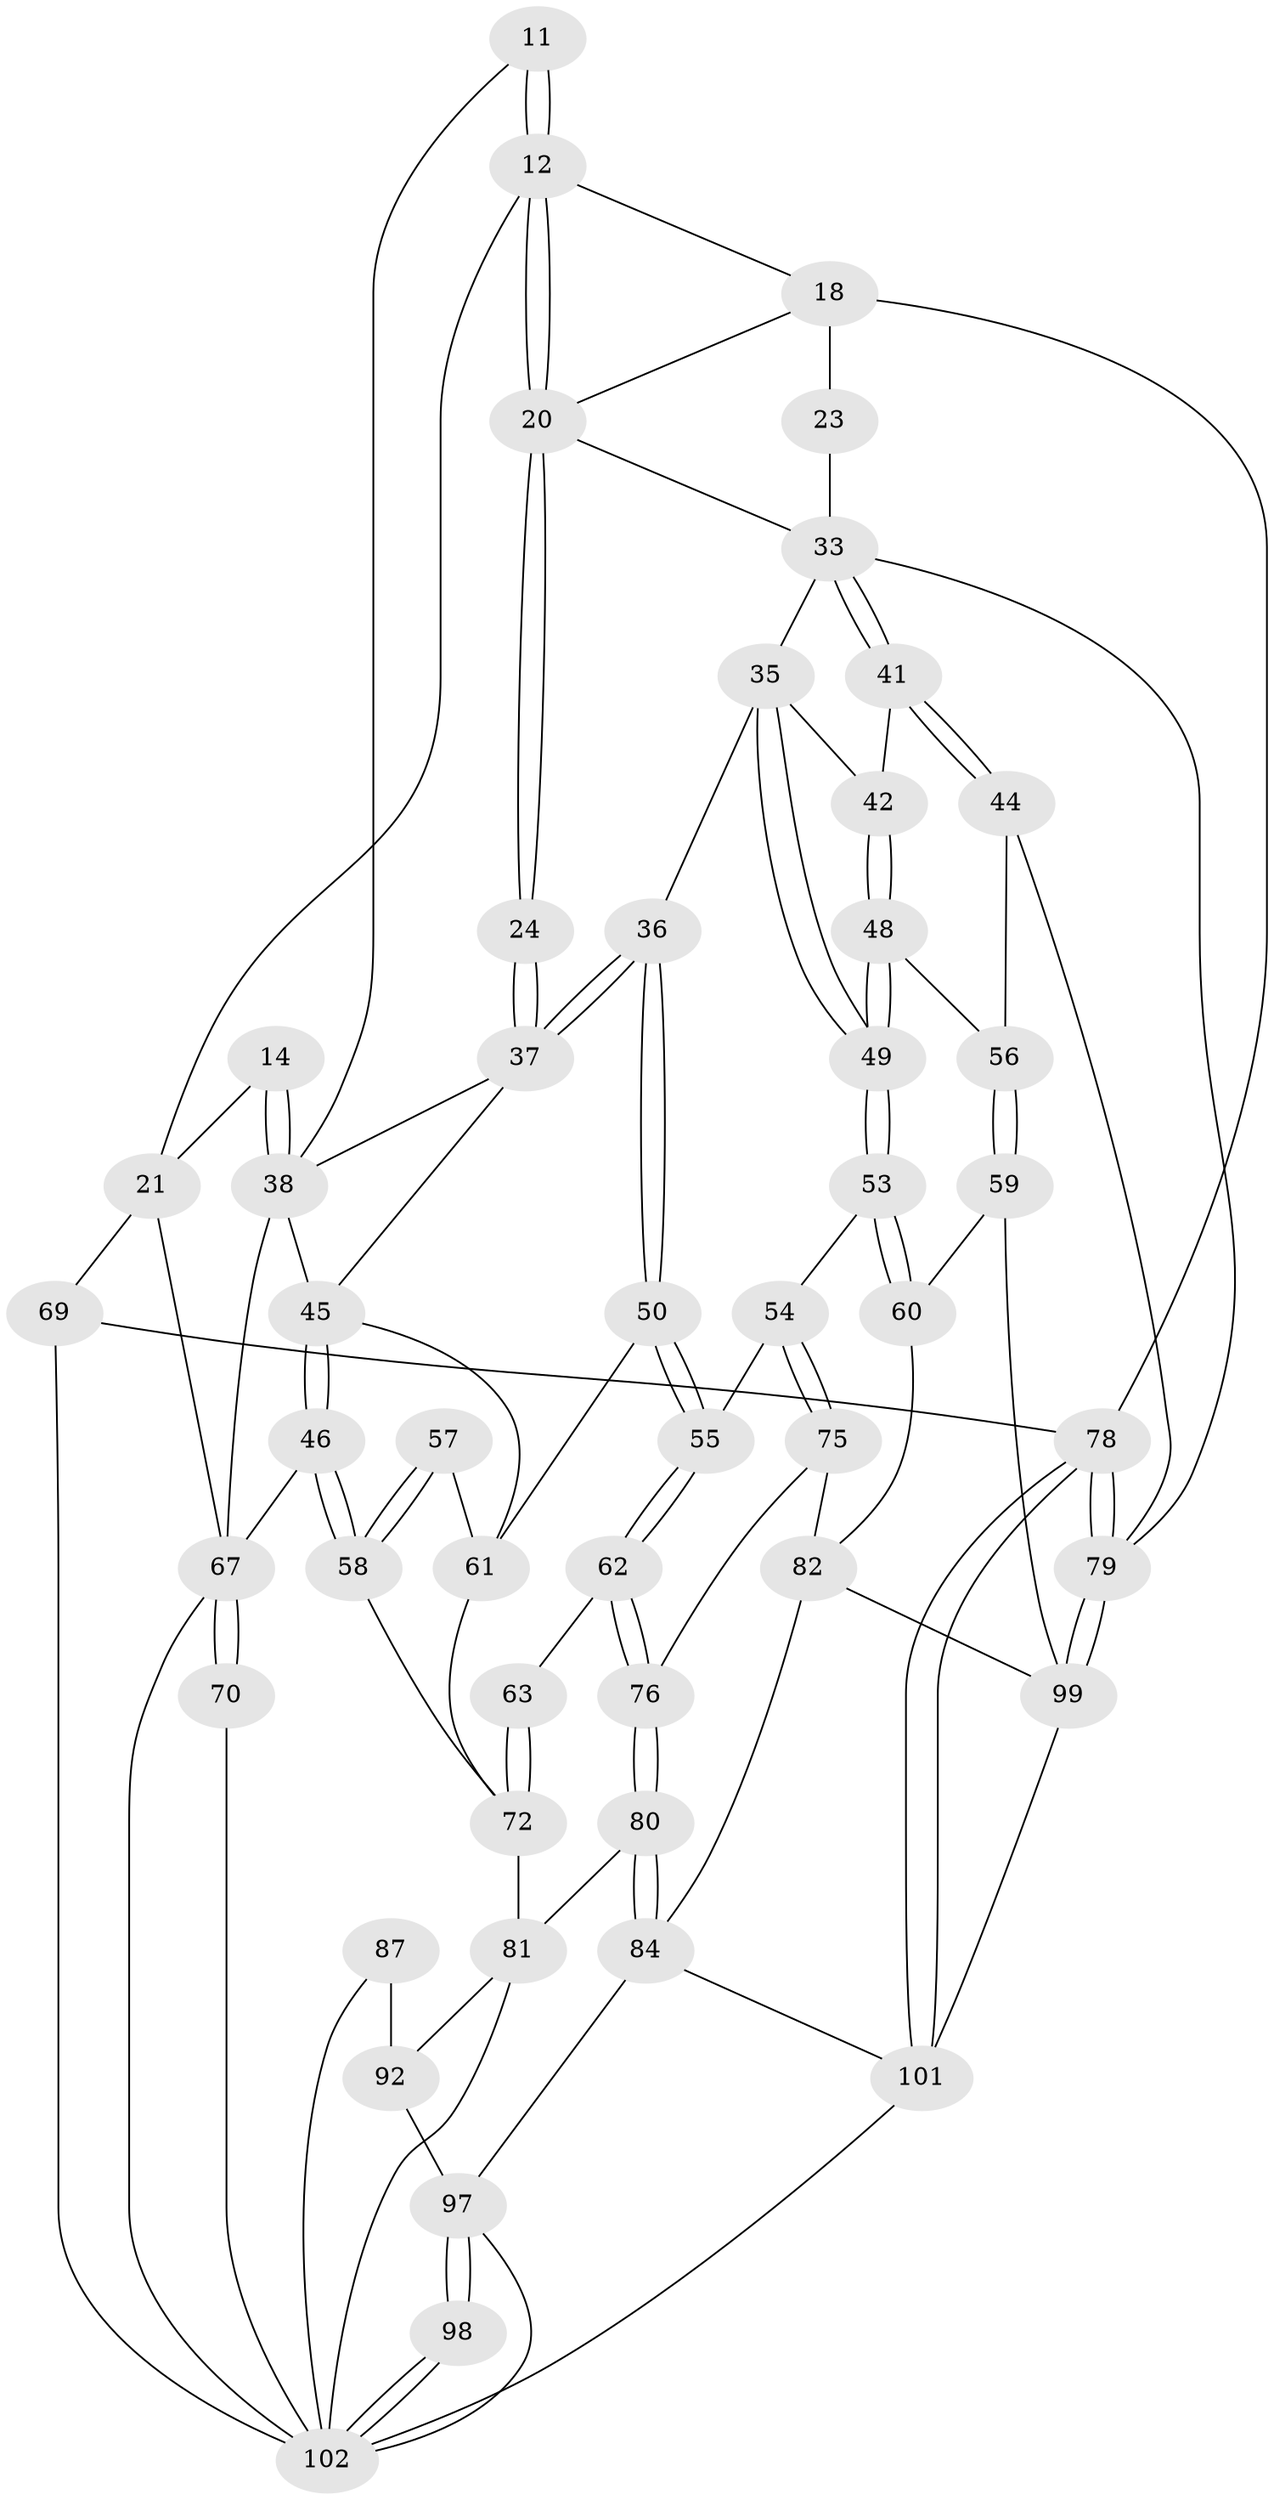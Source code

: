 // original degree distribution, {3: 0.0196078431372549, 6: 0.20588235294117646, 4: 0.22549019607843138, 5: 0.5490196078431373}
// Generated by graph-tools (version 1.1) at 2025/00/03/09/25 05:00:12]
// undirected, 51 vertices, 117 edges
graph export_dot {
graph [start="1"]
  node [color=gray90,style=filled];
  11 [pos="+0.449146226984566+0.043557725736360686"];
  12 [pos="+0.5758252905130286+0.11186355704576105",super="+10+6"];
  14 [pos="+0.1743127080054925+0.16018128340946486",super="+13"];
  18 [pos="+0.7210501794770616+0.11766564993201079",super="+9"];
  20 [pos="+0.5946445023838179+0.139262986866955",super="+19"];
  21 [pos="+0+0.19970366546452453",super="+15"];
  23 [pos="+0.8068414446306836+0.15241275580256117",super="+22"];
  24 [pos="+0.5402947955423528+0.26499203139671906"];
  33 [pos="+0.8702604743364191+0.25749423859986004",super="+26+32"];
  35 [pos="+0.6963346123493535+0.2951780615823036",super="+34"];
  36 [pos="+0.5367223232369803+0.3029878805560499"];
  37 [pos="+0.5330994794881443+0.299142083827632",super="+28+25"];
  38 [pos="+0.13462976182045647+0.2751781002644281",super="+30"];
  41 [pos="+0.8428795958115367+0.33437981488677276"];
  42 [pos="+0.8362051978137838+0.3416289832718878"];
  44 [pos="+1+0.4039968898257191"];
  45 [pos="+0.3475586371025603+0.36313174624597994",super="+29"];
  46 [pos="+0.22824893435796603+0.4690682041448507"];
  48 [pos="+0.8237782502712403+0.41776595892941465"];
  49 [pos="+0.6914963874819114+0.4763567495963013"];
  50 [pos="+0.5608150589984916+0.4401809920880899"];
  53 [pos="+0.6836317719362978+0.48655292103290576"];
  54 [pos="+0.663259256773907+0.48617273316310994"];
  55 [pos="+0.5890629442917633+0.4633961643847282"];
  56 [pos="+0.8358930088661716+0.42645893480929603"];
  57 [pos="+0.40296139953118837+0.49409977106460706"];
  58 [pos="+0.3093863926649922+0.517828670732815"];
  59 [pos="+0.9521969233695109+0.630793698570247"];
  60 [pos="+0.7465446597732631+0.5991126200621762"];
  61 [pos="+0.44387009612529477+0.5335097242389355",super="+51+52"];
  62 [pos="+0.4976161740330331+0.5983163348109951"];
  63 [pos="+0.4568439881661636+0.5668613434238209"];
  67 [pos="+0+0.5013855896982808",super="+40+47"];
  69 [pos="+0+1",super="+3"];
  70 [pos="+0.16022389807132967+0.5598288185848255"];
  72 [pos="+0.3673539631312343+0.6213504990757085",super="+71+64"];
  75 [pos="+0.5794283773675584+0.6203984403506793"];
  76 [pos="+0.5048319875267961+0.6231138193124501"];
  78 [pos="+1+1",super="+2"];
  79 [pos="+1+0.9066497945375602",super="+65+43+27"];
  80 [pos="+0.473288315130557+0.707164264114019"];
  81 [pos="+0.3777132841420914+0.7141296855278276",super="+73"];
  82 [pos="+0.657292877521957+0.7968000304291388",super="+77"];
  84 [pos="+0.584834082649052+0.8113720572186481",super="+83"];
  87 [pos="+0.2261018061773066+0.7625333916690569"];
  92 [pos="+0.2801639499003017+0.8374804063309983",super="+91+86"];
  97 [pos="+0.3771711288060923+0.9597587421651457",super="+90+93+94"];
  98 [pos="+0.37000768253224686+1"];
  99 [pos="+0.845365207290631+0.9247106962808058",super="+89+66"];
  101 [pos="+0.6174246893242548+1",super="+100"];
  102 [pos="+0.3765938895830992+1",super="+96+85"];
  11 -- 12 [weight=2];
  11 -- 12;
  11 -- 38;
  12 -- 20;
  12 -- 20;
  12 -- 21;
  12 -- 18;
  14 -- 38 [weight=2];
  14 -- 38;
  14 -- 21 [weight=2];
  18 -- 23 [weight=2];
  18 -- 78;
  18 -- 20;
  20 -- 24;
  20 -- 24;
  20 -- 33;
  21 -- 69 [weight=2];
  21 -- 67;
  23 -- 33 [weight=2];
  24 -- 37 [weight=2];
  24 -- 37;
  33 -- 41;
  33 -- 41;
  33 -- 79;
  33 -- 35;
  35 -- 36;
  35 -- 49;
  35 -- 49;
  35 -- 42;
  36 -- 37;
  36 -- 37;
  36 -- 50;
  36 -- 50;
  37 -- 45;
  37 -- 38;
  38 -- 67;
  38 -- 45;
  41 -- 42;
  41 -- 44;
  41 -- 44;
  42 -- 48;
  42 -- 48;
  44 -- 56;
  44 -- 79;
  45 -- 46;
  45 -- 46;
  45 -- 61;
  46 -- 58;
  46 -- 58;
  46 -- 67;
  48 -- 49;
  48 -- 49;
  48 -- 56;
  49 -- 53;
  49 -- 53;
  50 -- 55;
  50 -- 55;
  50 -- 61;
  53 -- 54;
  53 -- 60;
  53 -- 60;
  54 -- 55;
  54 -- 75;
  54 -- 75;
  55 -- 62;
  55 -- 62;
  56 -- 59;
  56 -- 59;
  57 -- 58;
  57 -- 58;
  57 -- 61 [weight=2];
  58 -- 72;
  59 -- 60;
  59 -- 99;
  60 -- 82;
  61 -- 72;
  62 -- 63;
  62 -- 76;
  62 -- 76;
  63 -- 72 [weight=2];
  63 -- 72;
  67 -- 70 [weight=2];
  67 -- 70;
  67 -- 102;
  69 -- 78 [weight=2];
  69 -- 102 [weight=2];
  70 -- 102;
  72 -- 81;
  75 -- 76;
  75 -- 82;
  76 -- 80;
  76 -- 80;
  78 -- 79 [weight=2];
  78 -- 79;
  78 -- 101;
  78 -- 101;
  79 -- 99 [weight=2];
  79 -- 99;
  80 -- 81;
  80 -- 84;
  80 -- 84;
  81 -- 92;
  81 -- 102;
  82 -- 99;
  82 -- 84;
  84 -- 97;
  84 -- 101;
  87 -- 92 [weight=2];
  87 -- 102;
  92 -- 97 [weight=2];
  97 -- 98 [weight=2];
  97 -- 98;
  97 -- 102;
  98 -- 102;
  98 -- 102;
  99 -- 101;
  101 -- 102;
}
